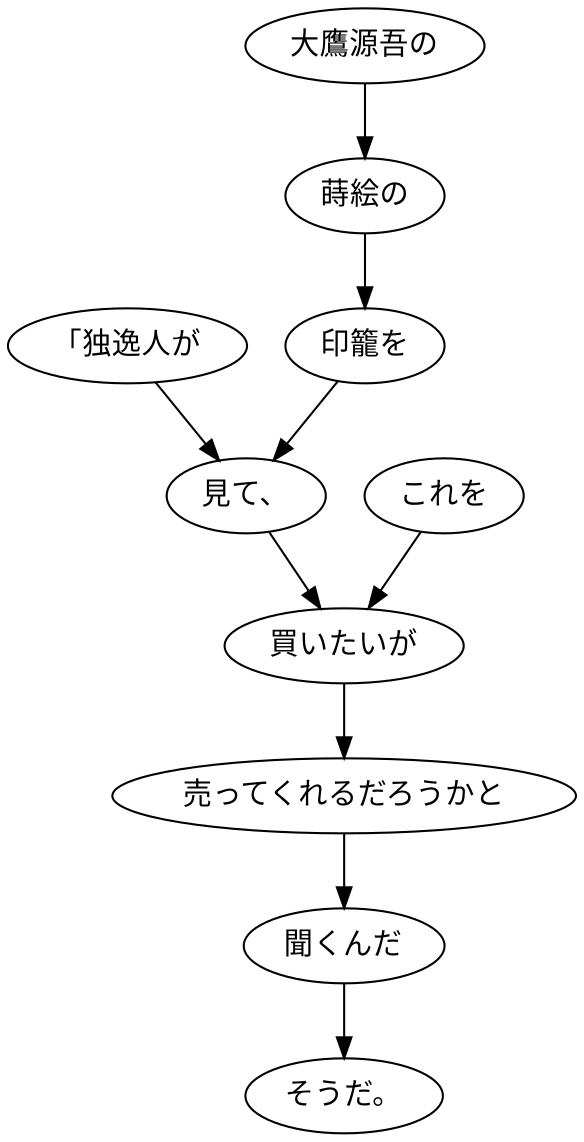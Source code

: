 digraph graph1559 {
	node0 [label="「独逸人が"];
	node1 [label="大鷹源吾の"];
	node2 [label="蒔絵の"];
	node3 [label="印籠を"];
	node4 [label="見て、"];
	node5 [label="これを"];
	node6 [label="買いたいが"];
	node7 [label="売ってくれるだろうかと"];
	node8 [label="聞くんだ"];
	node9 [label="そうだ。"];
	node0 -> node4;
	node1 -> node2;
	node2 -> node3;
	node3 -> node4;
	node4 -> node6;
	node5 -> node6;
	node6 -> node7;
	node7 -> node8;
	node8 -> node9;
}
